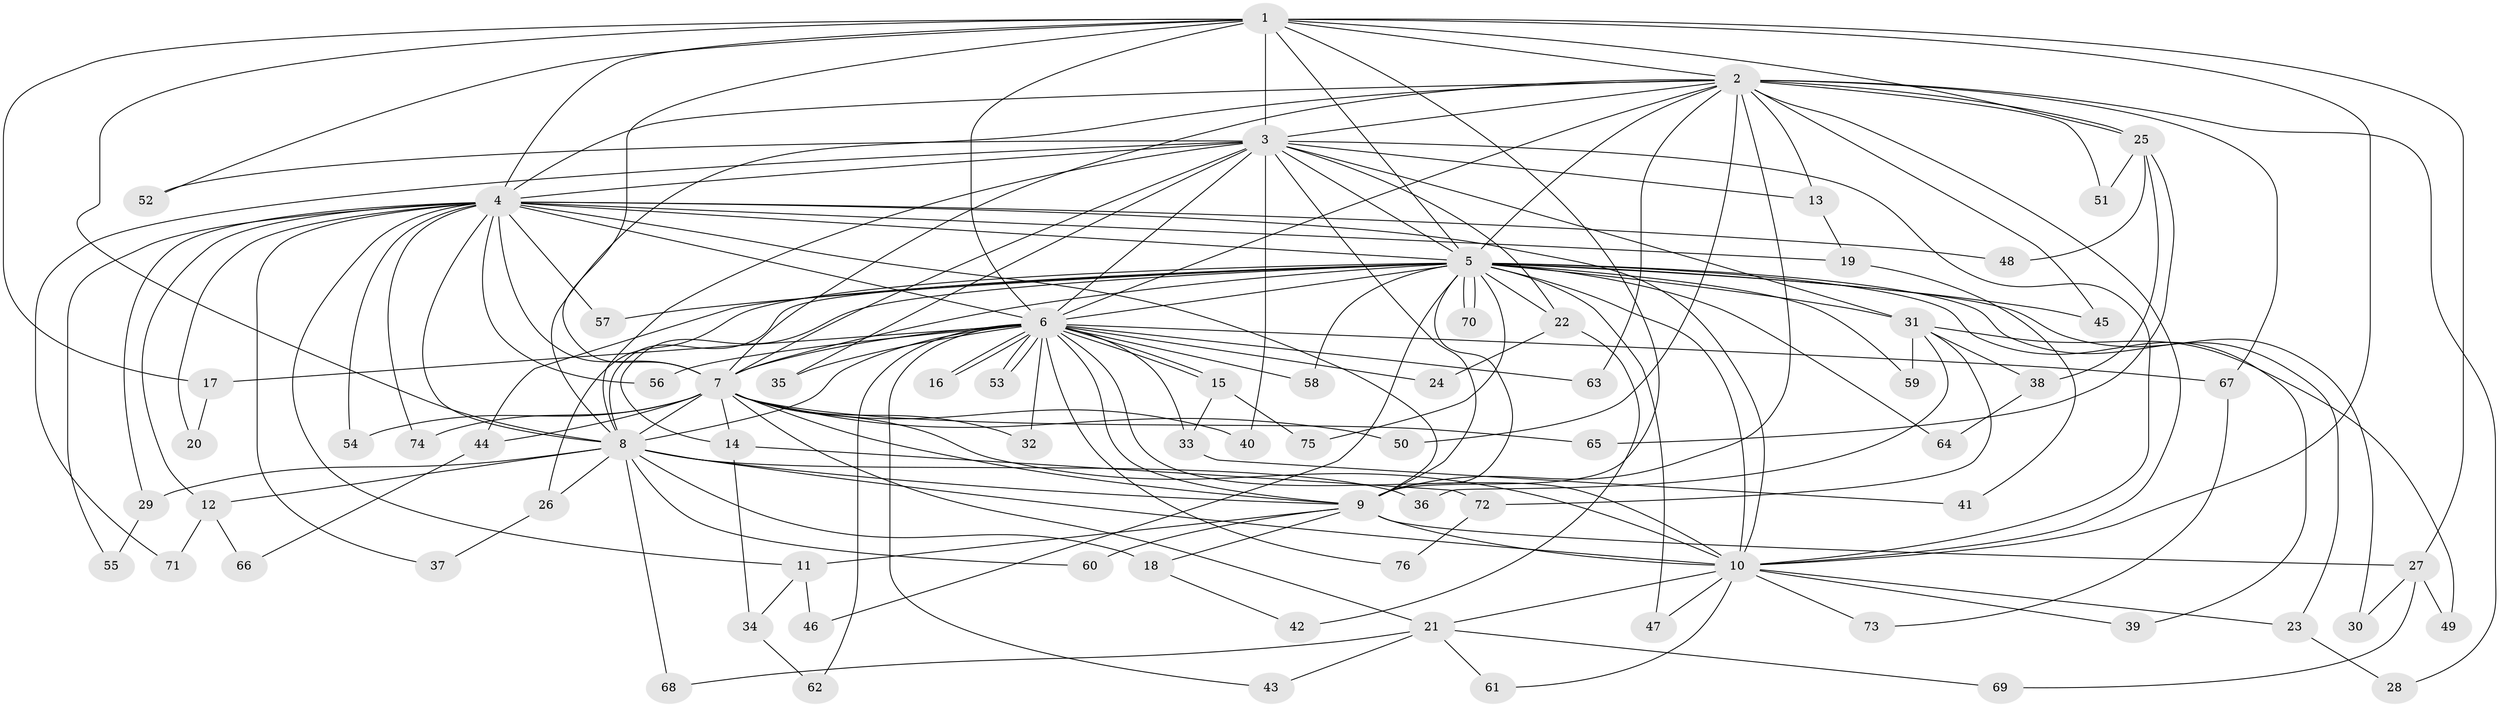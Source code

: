 // Generated by graph-tools (version 1.1) at 2025/34/03/09/25 02:34:38]
// undirected, 76 vertices, 177 edges
graph export_dot {
graph [start="1"]
  node [color=gray90,style=filled];
  1;
  2;
  3;
  4;
  5;
  6;
  7;
  8;
  9;
  10;
  11;
  12;
  13;
  14;
  15;
  16;
  17;
  18;
  19;
  20;
  21;
  22;
  23;
  24;
  25;
  26;
  27;
  28;
  29;
  30;
  31;
  32;
  33;
  34;
  35;
  36;
  37;
  38;
  39;
  40;
  41;
  42;
  43;
  44;
  45;
  46;
  47;
  48;
  49;
  50;
  51;
  52;
  53;
  54;
  55;
  56;
  57;
  58;
  59;
  60;
  61;
  62;
  63;
  64;
  65;
  66;
  67;
  68;
  69;
  70;
  71;
  72;
  73;
  74;
  75;
  76;
  1 -- 2;
  1 -- 3;
  1 -- 4;
  1 -- 5;
  1 -- 6;
  1 -- 7;
  1 -- 8;
  1 -- 9;
  1 -- 10;
  1 -- 17;
  1 -- 25;
  1 -- 27;
  1 -- 52;
  2 -- 3;
  2 -- 4;
  2 -- 5;
  2 -- 6;
  2 -- 7;
  2 -- 8;
  2 -- 9;
  2 -- 10;
  2 -- 13;
  2 -- 25;
  2 -- 28;
  2 -- 45;
  2 -- 50;
  2 -- 51;
  2 -- 63;
  2 -- 67;
  3 -- 4;
  3 -- 5;
  3 -- 6;
  3 -- 7;
  3 -- 8;
  3 -- 9;
  3 -- 10;
  3 -- 13;
  3 -- 22;
  3 -- 31;
  3 -- 35;
  3 -- 40;
  3 -- 52;
  3 -- 71;
  4 -- 5;
  4 -- 6;
  4 -- 7;
  4 -- 8;
  4 -- 9;
  4 -- 10;
  4 -- 11;
  4 -- 12;
  4 -- 19;
  4 -- 20;
  4 -- 29;
  4 -- 37;
  4 -- 48;
  4 -- 54;
  4 -- 55;
  4 -- 56;
  4 -- 57;
  4 -- 74;
  5 -- 6;
  5 -- 7;
  5 -- 8;
  5 -- 9;
  5 -- 10;
  5 -- 14;
  5 -- 22;
  5 -- 23;
  5 -- 26;
  5 -- 30;
  5 -- 31;
  5 -- 39;
  5 -- 44;
  5 -- 45;
  5 -- 46;
  5 -- 47;
  5 -- 57;
  5 -- 58;
  5 -- 59;
  5 -- 64;
  5 -- 70;
  5 -- 70;
  5 -- 75;
  6 -- 7;
  6 -- 8;
  6 -- 9;
  6 -- 10;
  6 -- 15;
  6 -- 15;
  6 -- 16;
  6 -- 16;
  6 -- 17;
  6 -- 24;
  6 -- 32;
  6 -- 33;
  6 -- 35;
  6 -- 43;
  6 -- 53;
  6 -- 53;
  6 -- 56;
  6 -- 58;
  6 -- 62;
  6 -- 63;
  6 -- 67;
  6 -- 76;
  7 -- 8;
  7 -- 9;
  7 -- 10;
  7 -- 14;
  7 -- 21;
  7 -- 32;
  7 -- 40;
  7 -- 44;
  7 -- 50;
  7 -- 54;
  7 -- 65;
  7 -- 74;
  8 -- 9;
  8 -- 10;
  8 -- 12;
  8 -- 18;
  8 -- 26;
  8 -- 29;
  8 -- 36;
  8 -- 60;
  8 -- 68;
  9 -- 10;
  9 -- 11;
  9 -- 18;
  9 -- 27;
  9 -- 60;
  10 -- 21;
  10 -- 23;
  10 -- 39;
  10 -- 47;
  10 -- 61;
  10 -- 73;
  11 -- 34;
  11 -- 46;
  12 -- 66;
  12 -- 71;
  13 -- 19;
  14 -- 34;
  14 -- 72;
  15 -- 33;
  15 -- 75;
  17 -- 20;
  18 -- 42;
  19 -- 41;
  21 -- 43;
  21 -- 61;
  21 -- 68;
  21 -- 69;
  22 -- 24;
  22 -- 42;
  23 -- 28;
  25 -- 38;
  25 -- 48;
  25 -- 51;
  25 -- 65;
  26 -- 37;
  27 -- 30;
  27 -- 49;
  27 -- 69;
  29 -- 55;
  31 -- 36;
  31 -- 38;
  31 -- 49;
  31 -- 59;
  31 -- 72;
  33 -- 41;
  34 -- 62;
  38 -- 64;
  44 -- 66;
  67 -- 73;
  72 -- 76;
}
